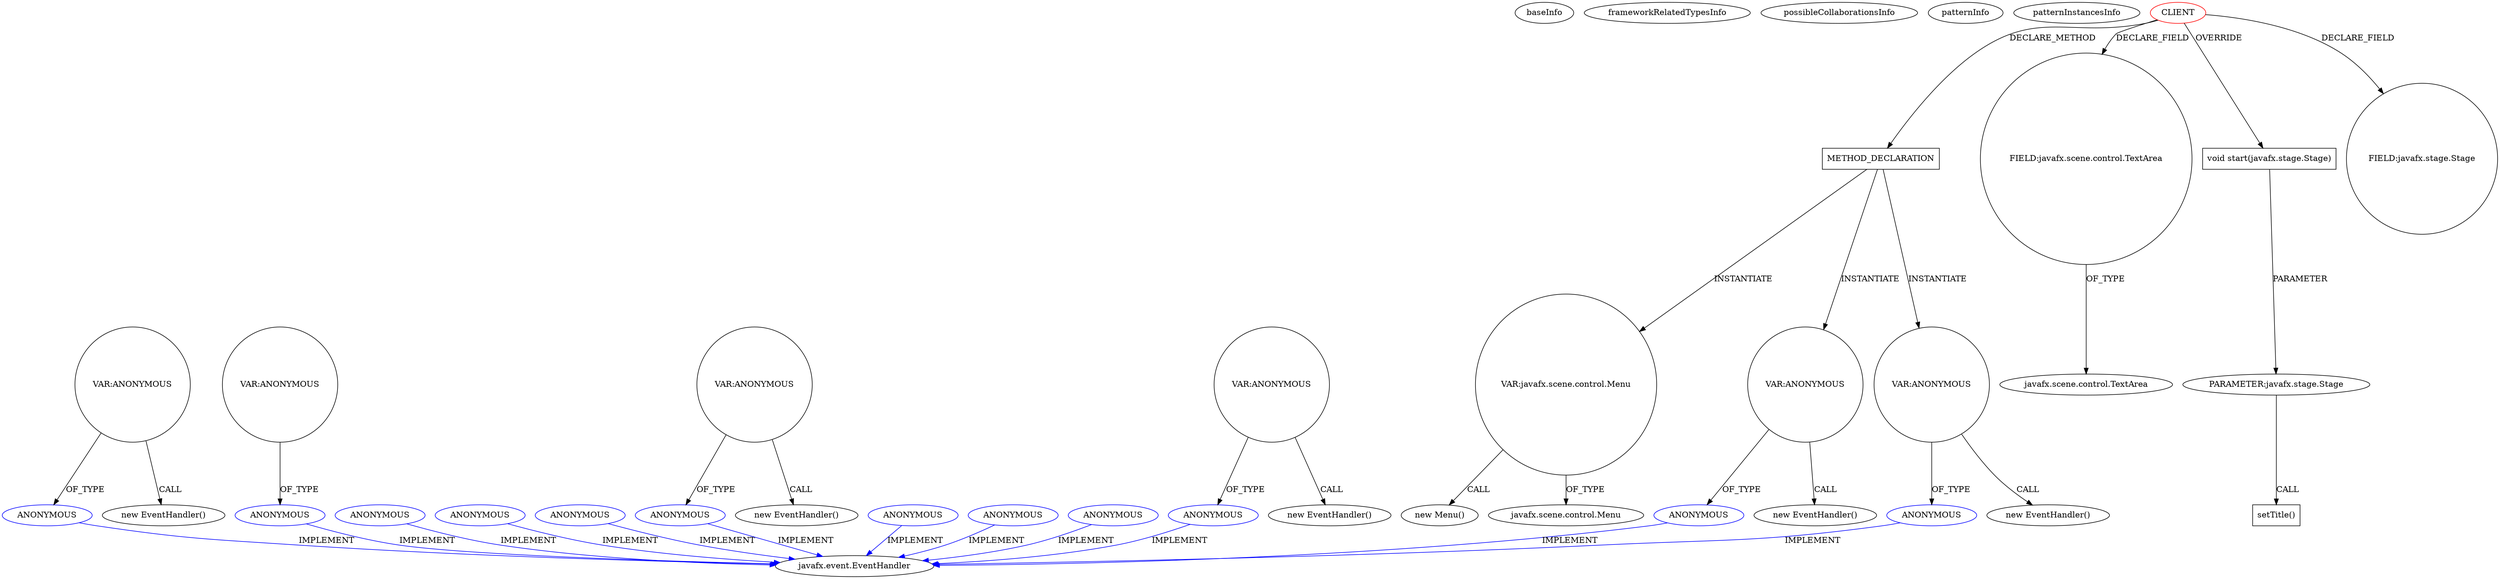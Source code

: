 digraph {
baseInfo[graphId=1822,category="pattern",isAnonymous=false,possibleRelation=false]
frameworkRelatedTypesInfo[]
possibleCollaborationsInfo[]
patternInfo[frequency=2.0,patternRootClient=0]
patternInstancesInfo[0="indysvision-EatWorldEditor~/indysvision-EatWorldEditor/EatWorldEditor-master/src/com/indyvision/eatworld/editor/Main.java~Main~3178",1="Zulukas-IJA~/Zulukas-IJA/IJA-master/src/InsightJournalApplication/GUI.java~GUI~1631"]
636[label="new Menu()",vertexType="CONSTRUCTOR_CALL",isFrameworkType=false]
637[label="VAR:javafx.scene.control.Menu",vertexType="VARIABLE_EXPRESION",isFrameworkType=false,shape=circle]
638[label="javafx.scene.control.Menu",vertexType="FRAMEWORK_CLASS_TYPE",isFrameworkType=false]
629[label="METHOD_DECLARATION",vertexType="CLIENT_METHOD_DECLARATION",isFrameworkType=false,shape=box]
0[label="CLIENT",vertexType="ROOT_CLIENT_CLASS_DECLARATION",isFrameworkType=false,color=red]
6[label="FIELD:javafx.scene.control.TextArea",vertexType="FIELD_DECLARATION",isFrameworkType=false,shape=circle]
24[label="void start(javafx.stage.Stage)",vertexType="OVERRIDING_METHOD_DECLARATION",isFrameworkType=false,shape=box]
25[label="PARAMETER:javafx.stage.Stage",vertexType="PARAMETER_DECLARATION",isFrameworkType=false]
7[label="javafx.scene.control.TextArea",vertexType="FRAMEWORK_CLASS_TYPE",isFrameworkType=false]
2[label="FIELD:javafx.stage.Stage",vertexType="FIELD_DECLARATION",isFrameworkType=false,shape=circle]
28[label="setTitle()",vertexType="INSIDE_CALL",isFrameworkType=false,shape=box]
676[label="VAR:ANONYMOUS",vertexType="VARIABLE_EXPRESION",isFrameworkType=false,shape=circle]
677[label="ANONYMOUS",vertexType="REFERENCE_ANONYMOUS_DECLARATION",isFrameworkType=false,color=blue]
675[label="new EventHandler()",vertexType="CONSTRUCTOR_CALL",isFrameworkType=false]
138[label="javafx.event.EventHandler",vertexType="FRAMEWORK_INTERFACE_TYPE",isFrameworkType=false]
161[label="ANONYMOUS",vertexType="REFERENCE_ANONYMOUS_DECLARATION",isFrameworkType=false,color=blue]
459[label="ANONYMOUS",vertexType="REFERENCE_ANONYMOUS_DECLARATION",isFrameworkType=false,color=blue]
179[label="ANONYMOUS",vertexType="REFERENCE_ANONYMOUS_DECLARATION",isFrameworkType=false,color=blue]
480[label="ANONYMOUS",vertexType="REFERENCE_ANONYMOUS_DECLARATION",isFrameworkType=false,color=blue]
334[label="ANONYMOUS",vertexType="REFERENCE_ANONYMOUS_DECLARATION",isFrameworkType=false,color=blue]
352[label="ANONYMOUS",vertexType="REFERENCE_ANONYMOUS_DECLARATION",isFrameworkType=false,color=blue]
745[label="ANONYMOUS",vertexType="REFERENCE_ANONYMOUS_DECLARATION",isFrameworkType=false,color=blue]
789[label="ANONYMOUS",vertexType="REFERENCE_ANONYMOUS_DECLARATION",isFrameworkType=false,color=blue]
656[label="ANONYMOUS",vertexType="REFERENCE_ANONYMOUS_DECLARATION",isFrameworkType=false,color=blue]
502[label="ANONYMOUS",vertexType="REFERENCE_ANONYMOUS_DECLARATION",isFrameworkType=false,color=blue]
465[label="ANONYMOUS",vertexType="REFERENCE_ANONYMOUS_DECLARATION",isFrameworkType=false,color=blue]
655[label="VAR:ANONYMOUS",vertexType="VARIABLE_EXPRESION",isFrameworkType=false,shape=circle]
654[label="new EventHandler()",vertexType="CONSTRUCTOR_CALL",isFrameworkType=false]
351[label="VAR:ANONYMOUS",vertexType="VARIABLE_EXPRESION",isFrameworkType=false,shape=circle]
350[label="new EventHandler()",vertexType="CONSTRUCTOR_CALL",isFrameworkType=false]
464[label="VAR:ANONYMOUS",vertexType="VARIABLE_EXPRESION",isFrameworkType=false,shape=circle]
463[label="new EventHandler()",vertexType="CONSTRUCTOR_CALL",isFrameworkType=false]
160[label="VAR:ANONYMOUS",vertexType="VARIABLE_EXPRESION",isFrameworkType=false,shape=circle]
159[label="new EventHandler()",vertexType="CONSTRUCTOR_CALL",isFrameworkType=false]
458[label="VAR:ANONYMOUS",vertexType="VARIABLE_EXPRESION",isFrameworkType=false,shape=circle]
25->28[label="CALL"]
161->138[label="IMPLEMENT",color=blue]
24->25[label="PARAMETER"]
458->459[label="OF_TYPE"]
465->138[label="IMPLEMENT",color=blue]
637->638[label="OF_TYPE"]
480->138[label="IMPLEMENT",color=blue]
160->161[label="OF_TYPE"]
629->637[label="INSTANTIATE"]
352->138[label="IMPLEMENT",color=blue]
464->463[label="CALL"]
351->350[label="CALL"]
0->2[label="DECLARE_FIELD"]
676->677[label="OF_TYPE"]
179->138[label="IMPLEMENT",color=blue]
629->655[label="INSTANTIATE"]
677->138[label="IMPLEMENT",color=blue]
6->7[label="OF_TYPE"]
676->675[label="CALL"]
459->138[label="IMPLEMENT",color=blue]
0->629[label="DECLARE_METHOD"]
0->6[label="DECLARE_FIELD"]
745->138[label="IMPLEMENT",color=blue]
334->138[label="IMPLEMENT",color=blue]
656->138[label="IMPLEMENT",color=blue]
629->676[label="INSTANTIATE"]
655->656[label="OF_TYPE"]
637->636[label="CALL"]
160->159[label="CALL"]
655->654[label="CALL"]
0->24[label="OVERRIDE"]
502->138[label="IMPLEMENT",color=blue]
464->465[label="OF_TYPE"]
351->352[label="OF_TYPE"]
789->138[label="IMPLEMENT",color=blue]
}

